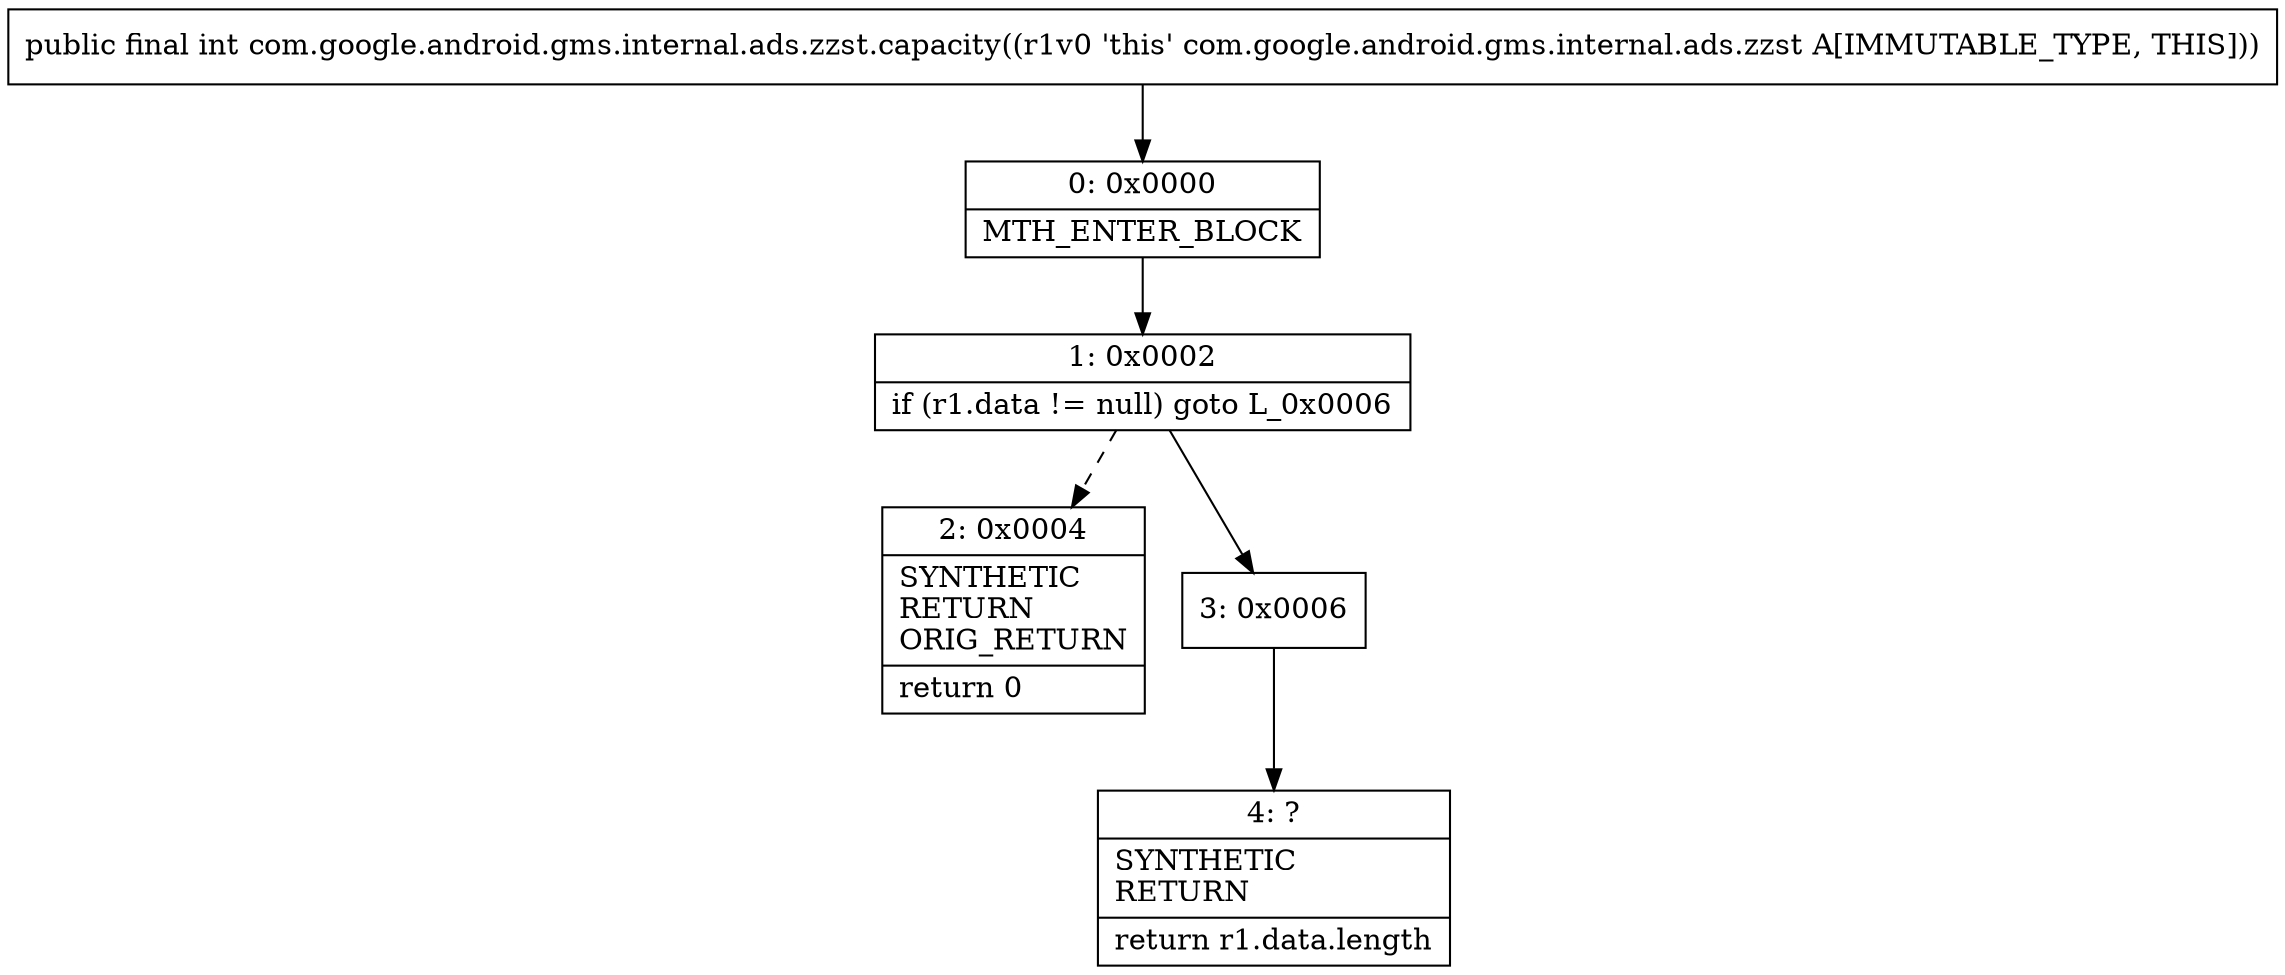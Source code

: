 digraph "CFG forcom.google.android.gms.internal.ads.zzst.capacity()I" {
Node_0 [shape=record,label="{0\:\ 0x0000|MTH_ENTER_BLOCK\l}"];
Node_1 [shape=record,label="{1\:\ 0x0002|if (r1.data != null) goto L_0x0006\l}"];
Node_2 [shape=record,label="{2\:\ 0x0004|SYNTHETIC\lRETURN\lORIG_RETURN\l|return 0\l}"];
Node_3 [shape=record,label="{3\:\ 0x0006}"];
Node_4 [shape=record,label="{4\:\ ?|SYNTHETIC\lRETURN\l|return r1.data.length\l}"];
MethodNode[shape=record,label="{public final int com.google.android.gms.internal.ads.zzst.capacity((r1v0 'this' com.google.android.gms.internal.ads.zzst A[IMMUTABLE_TYPE, THIS])) }"];
MethodNode -> Node_0;
Node_0 -> Node_1;
Node_1 -> Node_2[style=dashed];
Node_1 -> Node_3;
Node_3 -> Node_4;
}

